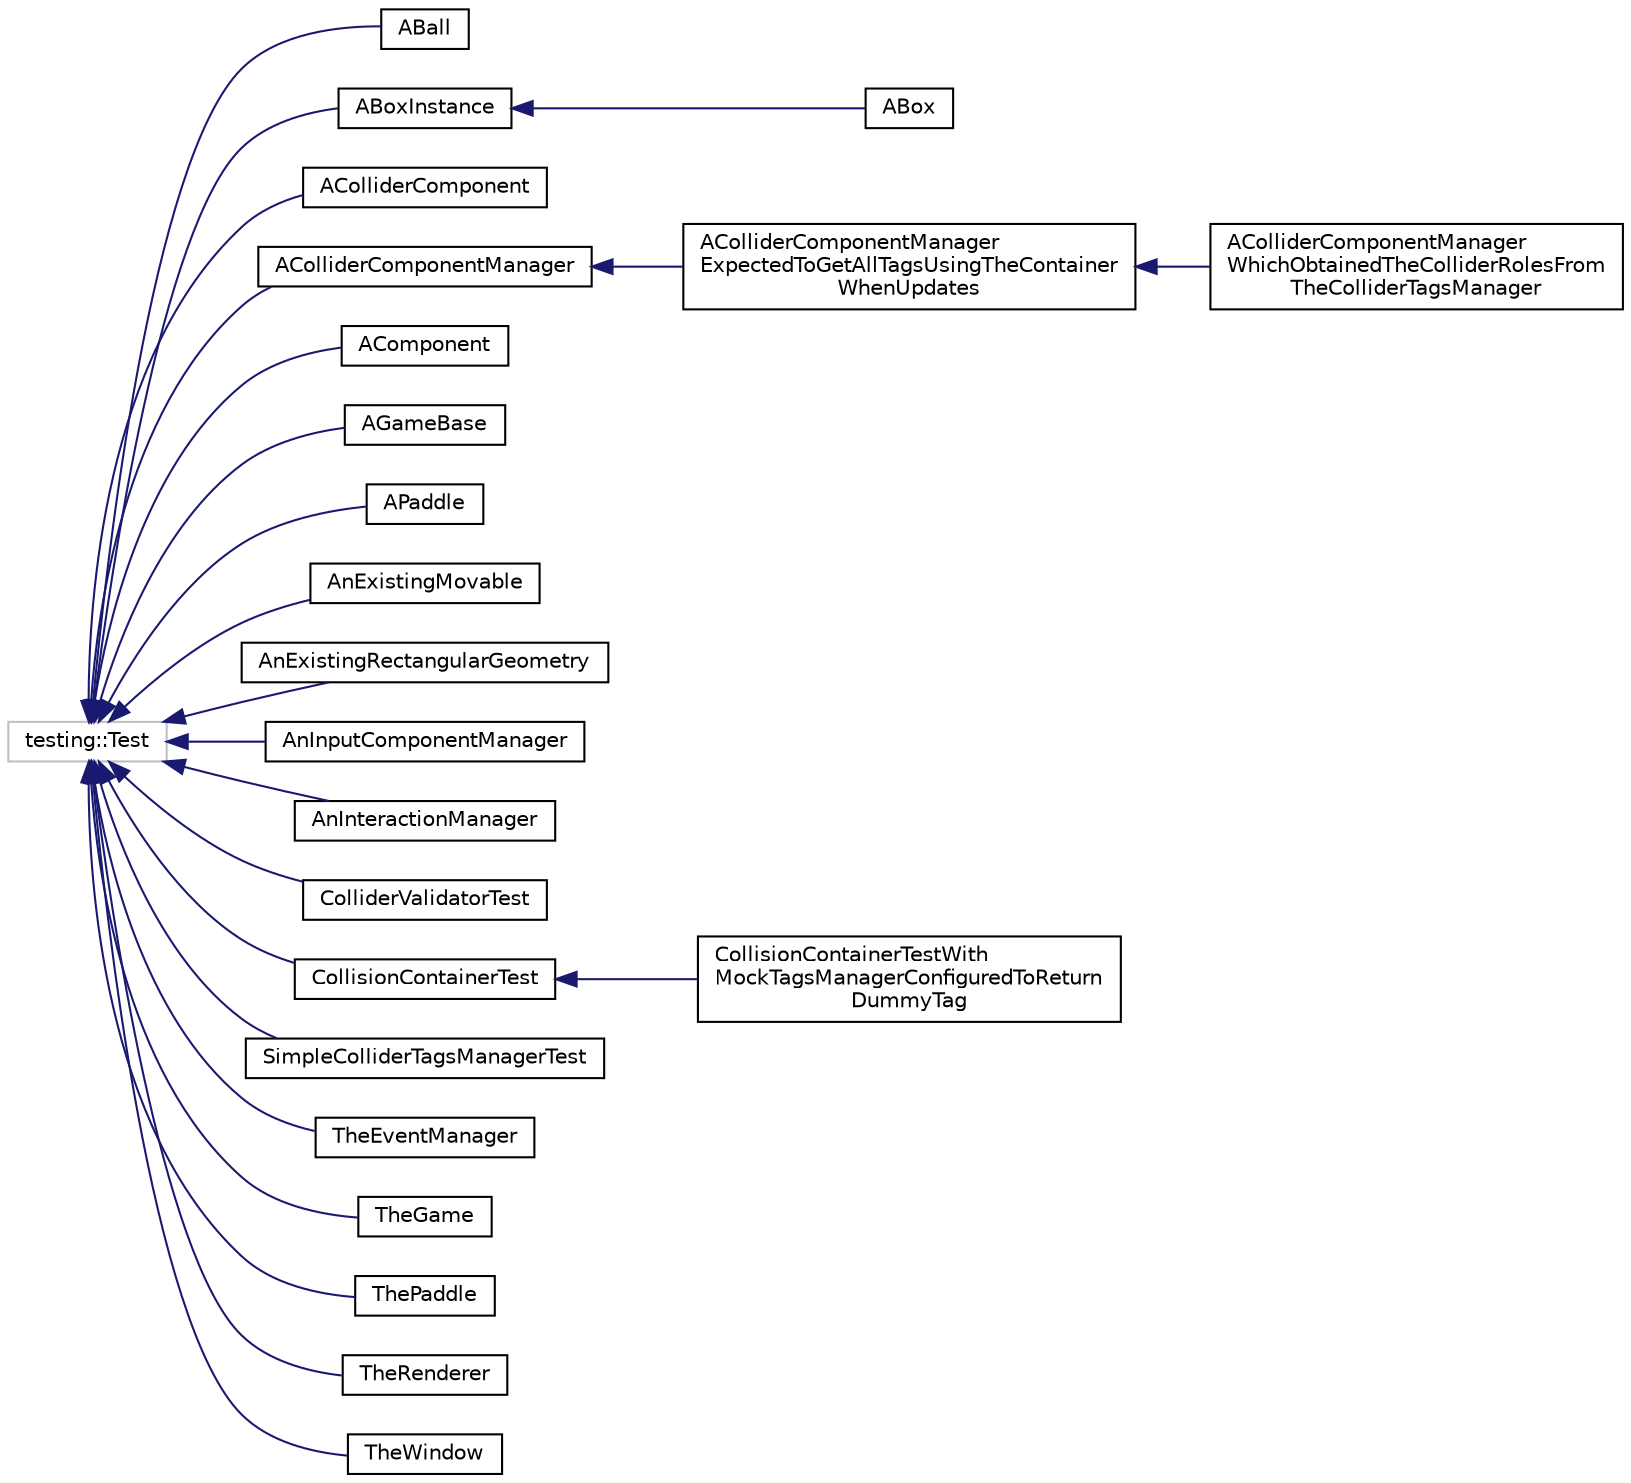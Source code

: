digraph "Graphical Class Hierarchy"
{
 // LATEX_PDF_SIZE
  edge [fontname="Helvetica",fontsize="10",labelfontname="Helvetica",labelfontsize="10"];
  node [fontname="Helvetica",fontsize="10",shape=record];
  rankdir="LR";
  Node0 [label="testing::Test",height=0.2,width=0.4,color="grey75", fillcolor="white", style="filled",tooltip=" "];
  Node0 -> Node1 [dir="back",color="midnightblue",fontsize="10",style="solid",fontname="Helvetica"];
  Node1 [label="ABall",height=0.2,width=0.4,color="black", fillcolor="white", style="filled",URL="$struct_a_ball.html",tooltip=" "];
  Node0 -> Node2 [dir="back",color="midnightblue",fontsize="10",style="solid",fontname="Helvetica"];
  Node2 [label="ABoxInstance",height=0.2,width=0.4,color="black", fillcolor="white", style="filled",URL="$struct_a_box_instance.html",tooltip=" "];
  Node2 -> Node3 [dir="back",color="midnightblue",fontsize="10",style="solid",fontname="Helvetica"];
  Node3 [label="ABox",height=0.2,width=0.4,color="black", fillcolor="white", style="filled",URL="$struct_a_box.html",tooltip=" "];
  Node0 -> Node4 [dir="back",color="midnightblue",fontsize="10",style="solid",fontname="Helvetica"];
  Node4 [label="AColliderComponent",height=0.2,width=0.4,color="black", fillcolor="white", style="filled",URL="$struct_a_collider_component.html",tooltip=" "];
  Node0 -> Node5 [dir="back",color="midnightblue",fontsize="10",style="solid",fontname="Helvetica"];
  Node5 [label="AColliderComponentManager",height=0.2,width=0.4,color="black", fillcolor="white", style="filled",URL="$struct_a_collider_component_manager.html",tooltip=" "];
  Node5 -> Node6 [dir="back",color="midnightblue",fontsize="10",style="solid",fontname="Helvetica"];
  Node6 [label="AColliderComponentManager\lExpectedToGetAllTagsUsingTheContainer\lWhenUpdates",height=0.2,width=0.4,color="black", fillcolor="white", style="filled",URL="$struct_a_collider_component_manager_expected_to_get_all_tags_using_the_container_when_updates.html",tooltip=" "];
  Node6 -> Node7 [dir="back",color="midnightblue",fontsize="10",style="solid",fontname="Helvetica"];
  Node7 [label="AColliderComponentManager\lWhichObtainedTheColliderRolesFrom\lTheColliderTagsManager",height=0.2,width=0.4,color="black", fillcolor="white", style="filled",URL="$struct_a_collider_component_manager_which_obtained_the_collider_roles_from_the_collider_tags_manager.html",tooltip=" "];
  Node0 -> Node8 [dir="back",color="midnightblue",fontsize="10",style="solid",fontname="Helvetica"];
  Node8 [label="AComponent",height=0.2,width=0.4,color="black", fillcolor="white", style="filled",URL="$struct_a_component.html",tooltip=" "];
  Node0 -> Node9 [dir="back",color="midnightblue",fontsize="10",style="solid",fontname="Helvetica"];
  Node9 [label="AGameBase",height=0.2,width=0.4,color="black", fillcolor="white", style="filled",URL="$struct_a_game_base.html",tooltip=" "];
  Node0 -> Node10 [dir="back",color="midnightblue",fontsize="10",style="solid",fontname="Helvetica"];
  Node10 [label="APaddle",height=0.2,width=0.4,color="black", fillcolor="white", style="filled",URL="$struct_a_paddle.html",tooltip=" "];
  Node0 -> Node11 [dir="back",color="midnightblue",fontsize="10",style="solid",fontname="Helvetica"];
  Node11 [label="AnExistingMovable",height=0.2,width=0.4,color="black", fillcolor="white", style="filled",URL="$struct_an_existing_movable.html",tooltip=" "];
  Node0 -> Node12 [dir="back",color="midnightblue",fontsize="10",style="solid",fontname="Helvetica"];
  Node12 [label="AnExistingRectangularGeometry",height=0.2,width=0.4,color="black", fillcolor="white", style="filled",URL="$struct_an_existing_rectangular_geometry.html",tooltip=" "];
  Node0 -> Node13 [dir="back",color="midnightblue",fontsize="10",style="solid",fontname="Helvetica"];
  Node13 [label="AnInputComponentManager",height=0.2,width=0.4,color="black", fillcolor="white", style="filled",URL="$struct_an_input_component_manager.html",tooltip=" "];
  Node0 -> Node14 [dir="back",color="midnightblue",fontsize="10",style="solid",fontname="Helvetica"];
  Node14 [label="AnInteractionManager",height=0.2,width=0.4,color="black", fillcolor="white", style="filled",URL="$struct_an_interaction_manager.html",tooltip=" "];
  Node0 -> Node15 [dir="back",color="midnightblue",fontsize="10",style="solid",fontname="Helvetica"];
  Node15 [label="ColliderValidatorTest",height=0.2,width=0.4,color="black", fillcolor="white", style="filled",URL="$struct_collider_validator_test.html",tooltip=" "];
  Node0 -> Node16 [dir="back",color="midnightblue",fontsize="10",style="solid",fontname="Helvetica"];
  Node16 [label="CollisionContainerTest",height=0.2,width=0.4,color="black", fillcolor="white", style="filled",URL="$struct_collision_container_test.html",tooltip=" "];
  Node16 -> Node17 [dir="back",color="midnightblue",fontsize="10",style="solid",fontname="Helvetica"];
  Node17 [label="CollisionContainerTestWith\lMockTagsManagerConfiguredToReturn\lDummyTag",height=0.2,width=0.4,color="black", fillcolor="white", style="filled",URL="$struct_collision_container_test_with_mock_tags_manager_configured_to_return_dummy_tag.html",tooltip=" "];
  Node0 -> Node18 [dir="back",color="midnightblue",fontsize="10",style="solid",fontname="Helvetica"];
  Node18 [label="SimpleColliderTagsManagerTest",height=0.2,width=0.4,color="black", fillcolor="white", style="filled",URL="$struct_simple_collider_tags_manager_test.html",tooltip=" "];
  Node0 -> Node19 [dir="back",color="midnightblue",fontsize="10",style="solid",fontname="Helvetica"];
  Node19 [label="TheEventManager",height=0.2,width=0.4,color="black", fillcolor="white", style="filled",URL="$struct_the_event_manager.html",tooltip=" "];
  Node0 -> Node20 [dir="back",color="midnightblue",fontsize="10",style="solid",fontname="Helvetica"];
  Node20 [label="TheGame",height=0.2,width=0.4,color="black", fillcolor="white", style="filled",URL="$struct_the_game.html",tooltip=" "];
  Node0 -> Node21 [dir="back",color="midnightblue",fontsize="10",style="solid",fontname="Helvetica"];
  Node21 [label="ThePaddle",height=0.2,width=0.4,color="black", fillcolor="white", style="filled",URL="$struct_the_paddle.html",tooltip=" "];
  Node0 -> Node22 [dir="back",color="midnightblue",fontsize="10",style="solid",fontname="Helvetica"];
  Node22 [label="TheRenderer",height=0.2,width=0.4,color="black", fillcolor="white", style="filled",URL="$struct_the_renderer.html",tooltip=" "];
  Node0 -> Node23 [dir="back",color="midnightblue",fontsize="10",style="solid",fontname="Helvetica"];
  Node23 [label="TheWindow",height=0.2,width=0.4,color="black", fillcolor="white", style="filled",URL="$struct_the_window.html",tooltip=" "];
}
